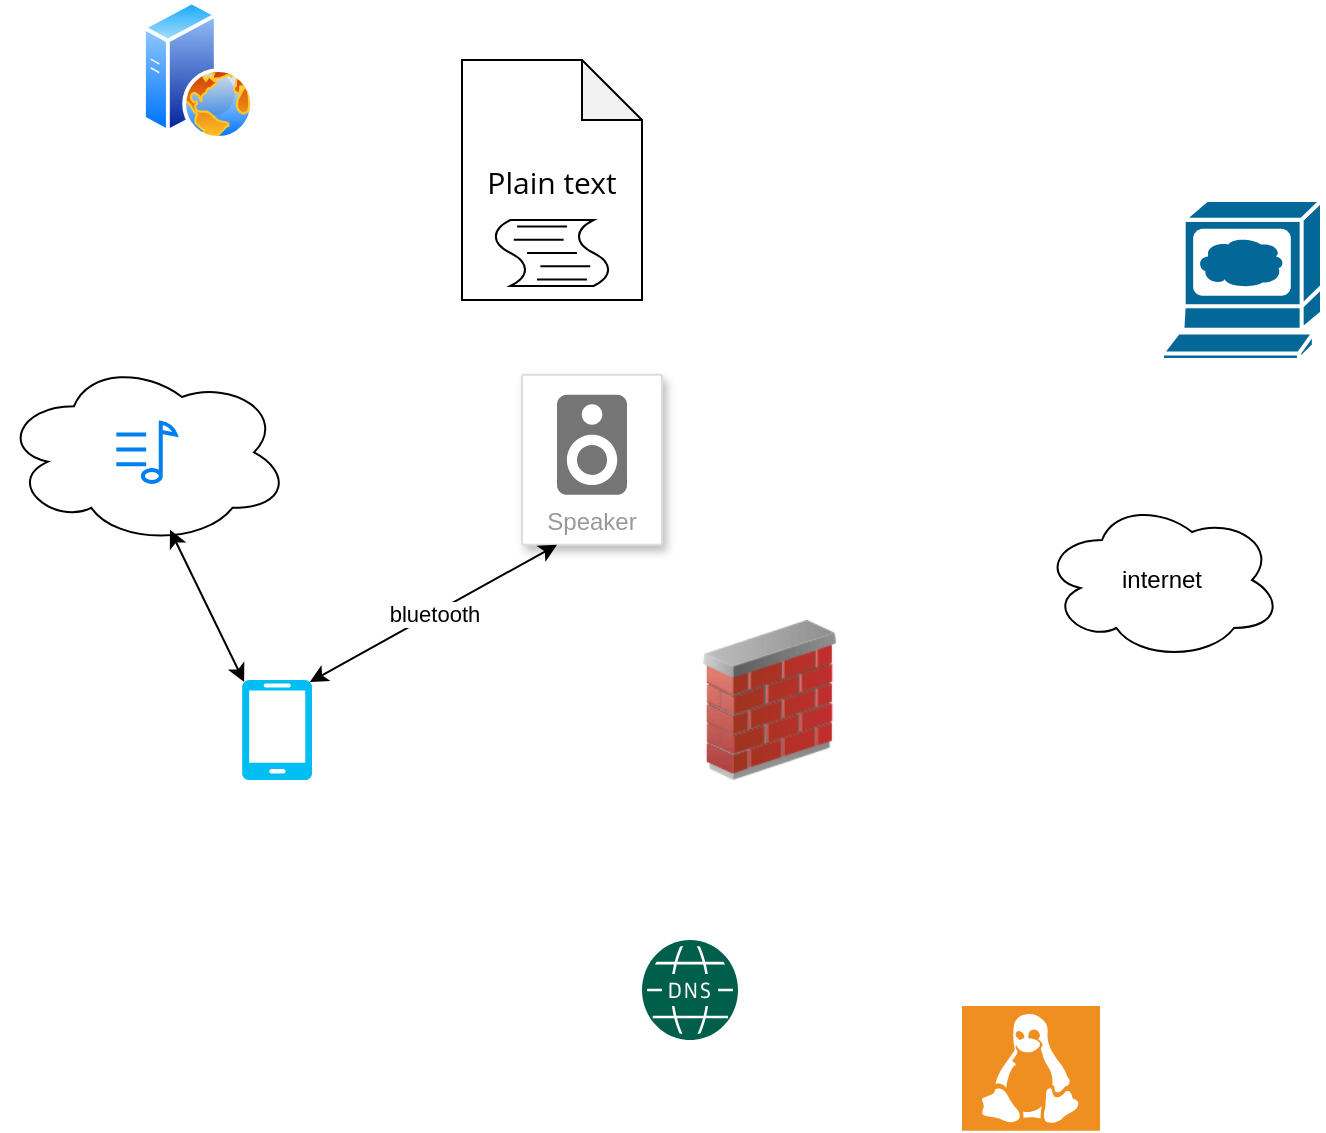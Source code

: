 <mxfile>
    <diagram id="nPJia70DpYthQAOyke3O" name="Page-1">
        <mxGraphModel dx="2334" dy="839" grid="1" gridSize="10" guides="1" tooltips="1" connect="1" arrows="1" fold="1" page="1" pageScale="1" pageWidth="827" pageHeight="1169" math="0" shadow="0">
            <root>
                <mxCell id="0"/>
                <mxCell id="1" parent="0"/>
                <mxCell id="2" value="" style="aspect=fixed;perimeter=ellipsePerimeter;html=1;align=center;shadow=0;dashed=0;spacingTop=3;image;image=img/lib/active_directory/web_server.svg;fontSize=12;" vertex="1" parent="1">
                    <mxGeometry x="140" y="50" width="56" height="70" as="geometry"/>
                </mxCell>
                <mxCell id="6" value="" style="group;fontFamily=open sans;fontSource=https%3A%2F%2Ffonts.googleapis.com%2Fcss%3Ffamily%3Dopen%2Bsans;fontSize=15;fontStyle=0" vertex="1" connectable="0" parent="1">
                    <mxGeometry x="300" y="80" width="90" height="120" as="geometry"/>
                </mxCell>
                <mxCell id="7" value="Plain text" style="shape=note;whiteSpace=wrap;html=1;backgroundOutline=1;darkOpacity=0.05;fontSize=15;fontFamily=open sans;fontSource=https%3A%2F%2Ffonts.googleapis.com%2Fcss%3Ffamily%3Dopen%2Bsans;fontStyle=0" vertex="1" parent="6">
                    <mxGeometry width="90" height="120" as="geometry"/>
                </mxCell>
                <mxCell id="8" value="" style="shape=mxgraph.bpmn.script_task;html=1;outlineConnect=0;fontSize=15;align=left;fontFamily=open sans;fontSource=https%3A%2F%2Ffonts.googleapis.com%2Fcss%3Ffamily%3Dopen%2Bsans;fontStyle=0" vertex="1" parent="6">
                    <mxGeometry x="14.5" y="80" width="61" height="33" as="geometry"/>
                </mxCell>
                <mxCell id="9" value="" style="ellipse;shape=cloud;whiteSpace=wrap;html=1;" vertex="1" parent="1">
                    <mxGeometry x="70" y="230" width="144" height="92.42" as="geometry"/>
                </mxCell>
                <mxCell id="10" value="" style="html=1;verticalLabelPosition=bottom;align=center;labelBackgroundColor=#ffffff;verticalAlign=top;strokeWidth=2;strokeColor=#0080F0;shadow=0;dashed=0;shape=mxgraph.ios7.icons.note;pointerEvents=1" vertex="1" parent="1">
                    <mxGeometry x="127.15" y="261.36" width="29.7" height="29.7" as="geometry"/>
                </mxCell>
                <mxCell id="11" value="Speaker" style="strokeColor=#dddddd;shadow=1;strokeWidth=1;rounded=1;absoluteArcSize=1;arcSize=2;labelPosition=center;verticalLabelPosition=middle;align=center;verticalAlign=bottom;spacingLeft=0;fontColor=#999999;fontSize=12;whiteSpace=wrap;spacingBottom=2;" vertex="1" parent="1">
                    <mxGeometry x="330" y="237.42" width="70" height="85" as="geometry"/>
                </mxCell>
                <mxCell id="12" value="" style="dashed=0;connectable=0;html=1;fillColor=#757575;strokeColor=none;shape=mxgraph.gcp2.speaker;part=1;" vertex="1" parent="11">
                    <mxGeometry x="0.5" width="35" height="50" relative="1" as="geometry">
                        <mxPoint x="-17.5" y="10" as="offset"/>
                    </mxGeometry>
                </mxCell>
                <mxCell id="13" value="" style="verticalLabelPosition=bottom;html=1;verticalAlign=top;align=center;strokeColor=none;fillColor=#00BEF2;shape=mxgraph.azure.mobile;pointerEvents=1;" vertex="1" parent="1">
                    <mxGeometry x="190" y="390" width="35" height="50" as="geometry"/>
                </mxCell>
                <mxCell id="14" value="bluetooth" style="endArrow=classic;startArrow=classic;html=1;entryX=0.25;entryY=1;entryDx=0;entryDy=0;exitX=0.97;exitY=0.02;exitDx=0;exitDy=0;exitPerimeter=0;" edge="1" parent="1" source="13" target="11">
                    <mxGeometry width="50" height="50" relative="1" as="geometry">
                        <mxPoint x="264" y="417.42" as="sourcePoint"/>
                        <mxPoint x="354" y="322.42" as="targetPoint"/>
                    </mxGeometry>
                </mxCell>
                <mxCell id="15" value="" style="endArrow=classic;startArrow=classic;html=1;entryX=0.03;entryY=0.02;entryDx=0;entryDy=0;entryPerimeter=0;" edge="1" parent="1" target="13">
                    <mxGeometry width="50" height="50" relative="1" as="geometry">
                        <mxPoint x="154" y="314.92" as="sourcePoint"/>
                        <mxPoint x="324" y="322.42" as="targetPoint"/>
                    </mxGeometry>
                </mxCell>
                <mxCell id="16" value="" style="shape=mxgraph.cisco.computers_and_peripherals.web_browser;html=1;pointerEvents=1;dashed=0;fillColor=#036897;strokeColor=#ffffff;strokeWidth=2;verticalLabelPosition=bottom;verticalAlign=top;align=center;outlineConnect=0;" vertex="1" parent="1">
                    <mxGeometry x="650" y="150" width="80" height="80" as="geometry"/>
                </mxCell>
                <mxCell id="17" value="" style="shadow=0;dashed=0;html=1;strokeColor=none;fillColor=#EF8F21;labelPosition=center;verticalLabelPosition=bottom;verticalAlign=top;align=center;outlineConnect=0;shape=mxgraph.veeam.linux;" vertex="1" parent="1">
                    <mxGeometry x="550" y="553.0" width="69" height="62.4" as="geometry"/>
                </mxCell>
                <mxCell id="18" value="" style="pointerEvents=1;shadow=0;dashed=0;html=1;strokeColor=none;fillColor=#005F4B;labelPosition=center;verticalLabelPosition=bottom;verticalAlign=top;align=center;outlineConnect=0;shape=mxgraph.veeam2.dns;fontSize=12;" vertex="1" parent="1">
                    <mxGeometry x="390" y="520" width="48" height="50" as="geometry"/>
                </mxCell>
                <mxCell id="19" value="internet" style="ellipse;shape=cloud;whiteSpace=wrap;html=1;fontSize=12;" vertex="1" parent="1">
                    <mxGeometry x="590" y="300" width="120" height="80" as="geometry"/>
                </mxCell>
                <mxCell id="20" value="" style="image;html=1;image=img/lib/clip_art/networking/Firewall_02_128x128.png" vertex="1" parent="1">
                    <mxGeometry x="414" y="360" width="80" height="80" as="geometry"/>
                </mxCell>
            </root>
        </mxGraphModel>
    </diagram>
</mxfile>
